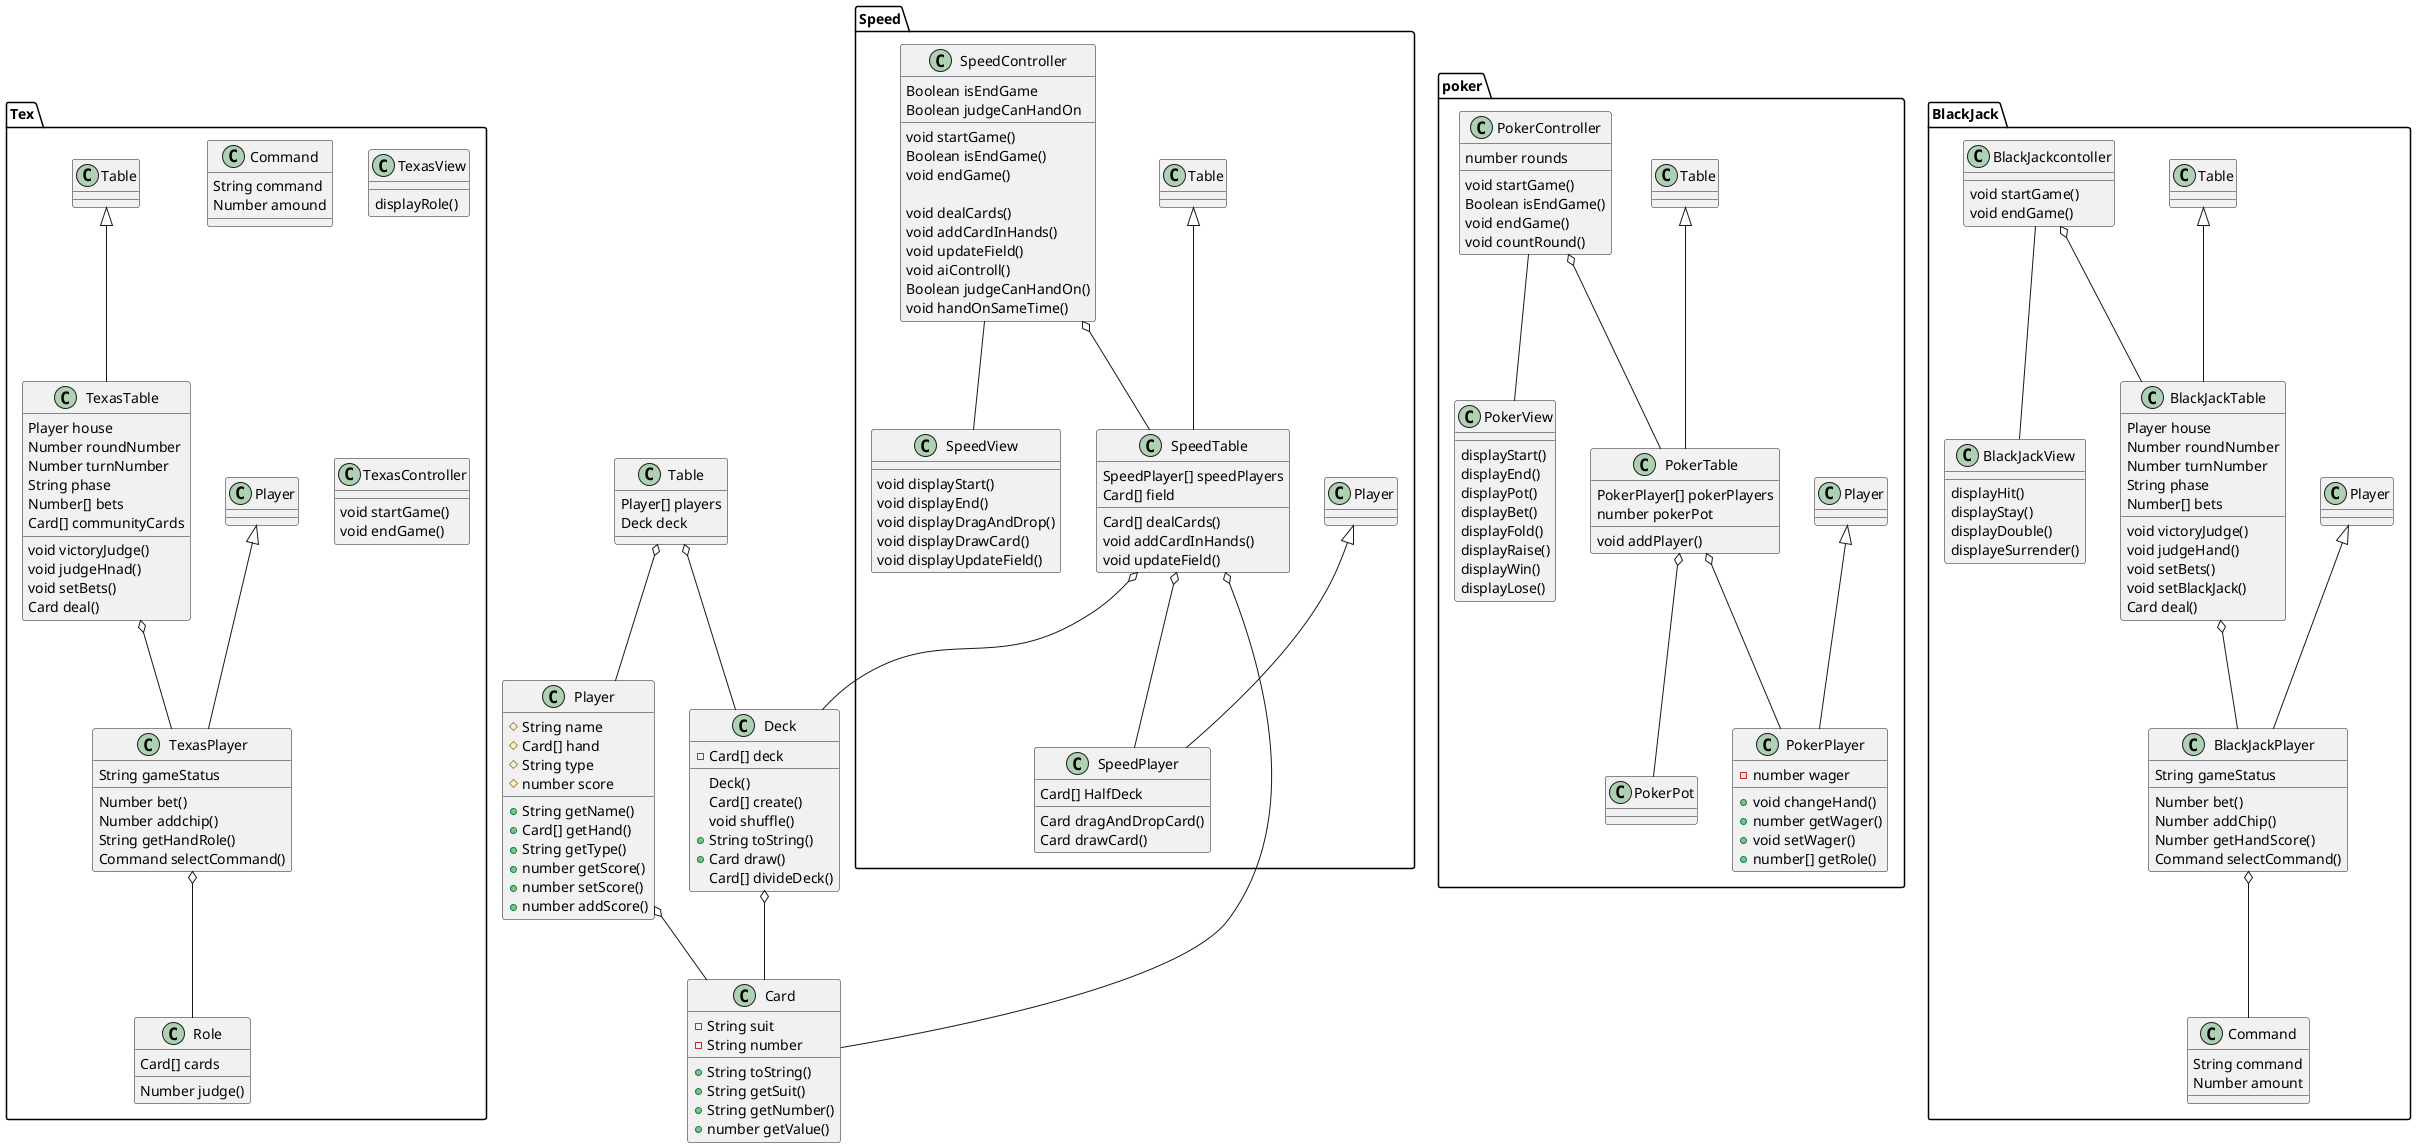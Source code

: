 @startuml

class Card{
    -String suit
    -String number
    +String toString()
    +String getSuit()
    +String getNumber()
    +number getValue()
}

class Deck{
    -Card[] deck

    Deck()
    Card[] create()
    void shuffle()
    +String toString()
    +Card draw()
    Card[] divideDeck()
}

class Player{
    #String name
    #Card[] hand
    #String type
    #number score

    +String getName()
    +Card[] getHand()
    +String getType()
    +number getScore()
    +number setScore()
    +number addScore()
}

class Table{
    Player[] players
    Deck deck
}

package Speed{
    class SpeedPlayer extends Player{
        Card[] HalfDeck
        Card dragAndDropCard()
        Card drawCard()
    }

    class SpeedTable extends Table{
        SpeedPlayer[] speedPlayers
        Card[] field
        Card[] dealCards()
        void addCardInHands()
        void updateField()
    }

    class SpeedView {
        void displayStart()
        void displayEnd()
        void displayDragAndDrop()
        void displayDrawCard()
        void displayUpdateField()
    }
    class SpeedController {
        Boolean isEndGame
        Boolean judgeCanHandOn

        void startGame()
        Boolean isEndGame()
        void endGame()

        void dealCards()
        void addCardInHands()
        void updateField()
        void aiControll()
        Boolean judgeCanHandOn()
        void handOnSameTime()
    }
    SpeedController -- SpeedView
    SpeedController o-- SpeedTable
    SpeedTable o-- SpeedPlayer
}



package poker{
    class PokerPlayer extends Player{
        -number wager
        +void changeHand()
        +number getWager()
        +void setWager()
        +number[] getRole()
    }
    class PokerTable extends Table{
        PokerPlayer[] pokerPlayers
        number pokerPot
        void addPlayer()
    }

    class PokerView{
        displayStart()
        displayEnd()
        displayPot()
        displayBet()
        displayFold()
        displayRaise()
        displayWin()
        displayLose()
    }

    class PokerController{
        number rounds
        void startGame()
        Boolean isEndGame()
        void endGame()
        void countRound()
    }
    PokerController -- PokerView
    PokerController o-- PokerTable
    PokerTable o-- PokerPlayer
    PokerTable o-- PokerPot
}

package BlackJack {
    class BlackJackPlayer extends Player {
        String gameStatus

        Number bet()
        Number addChip()
        Number getHandScore()
        Command selectCommand()
    }

    class BlackJackTable extends Table {
        Player house
        Number roundNumber
        Number turnNumber
        String phase
        Number[] bets

        void victoryJudge()
        void judgeHand()
        void setBets()
        void setBlackJack()
        Card deal()
    }

    class Command {
        String command
        Number amount
    }

    class BlackJackView {
        displayHit()
        displayStay()
        displayDouble()
        displayeSurrender()
    }

    class BlackJackcontoller {
        void startGame()
        void endGame()
    }
    BlackJackcontoller o-- BlackJackTable
    BlackJackcontoller -- BlackJackView
    BlackJackTable o-- BlackJackPlayer
    BlackJackPlayer o-- Command
}

package Texas holdem {
    class TexasPlayer extends Player{
        String gameStatus

        Number bet()
        Number addchip()
        String getHandRole()
        Command selectCommand()
    }

    class TexasTable extends Table {
        Player house
        Number roundNumber
        Number turnNumber
        String phase
        Number[] bets
        Card[] communityCards

        void victoryJudge()
        void judgeHnad()
        void setBets()
        Card deal()
    }

    class Command {
        String command
        Number amound
    }

    class Role {
        Card[] cards
        Number judge()
    }

    class TexasView {
        displayRole()
    }

    class TexasController {
        void startGame()
        void endGame()
    }
    TexasTable o-- TexasPlayer
    TexasPlayer o-- Role
}

Deck o-- Card
Table o-- Deck
Player o-- Card
Table o-- Player
SpeedTable o-- Deck
SpeedTable o-- Card

@enduml
